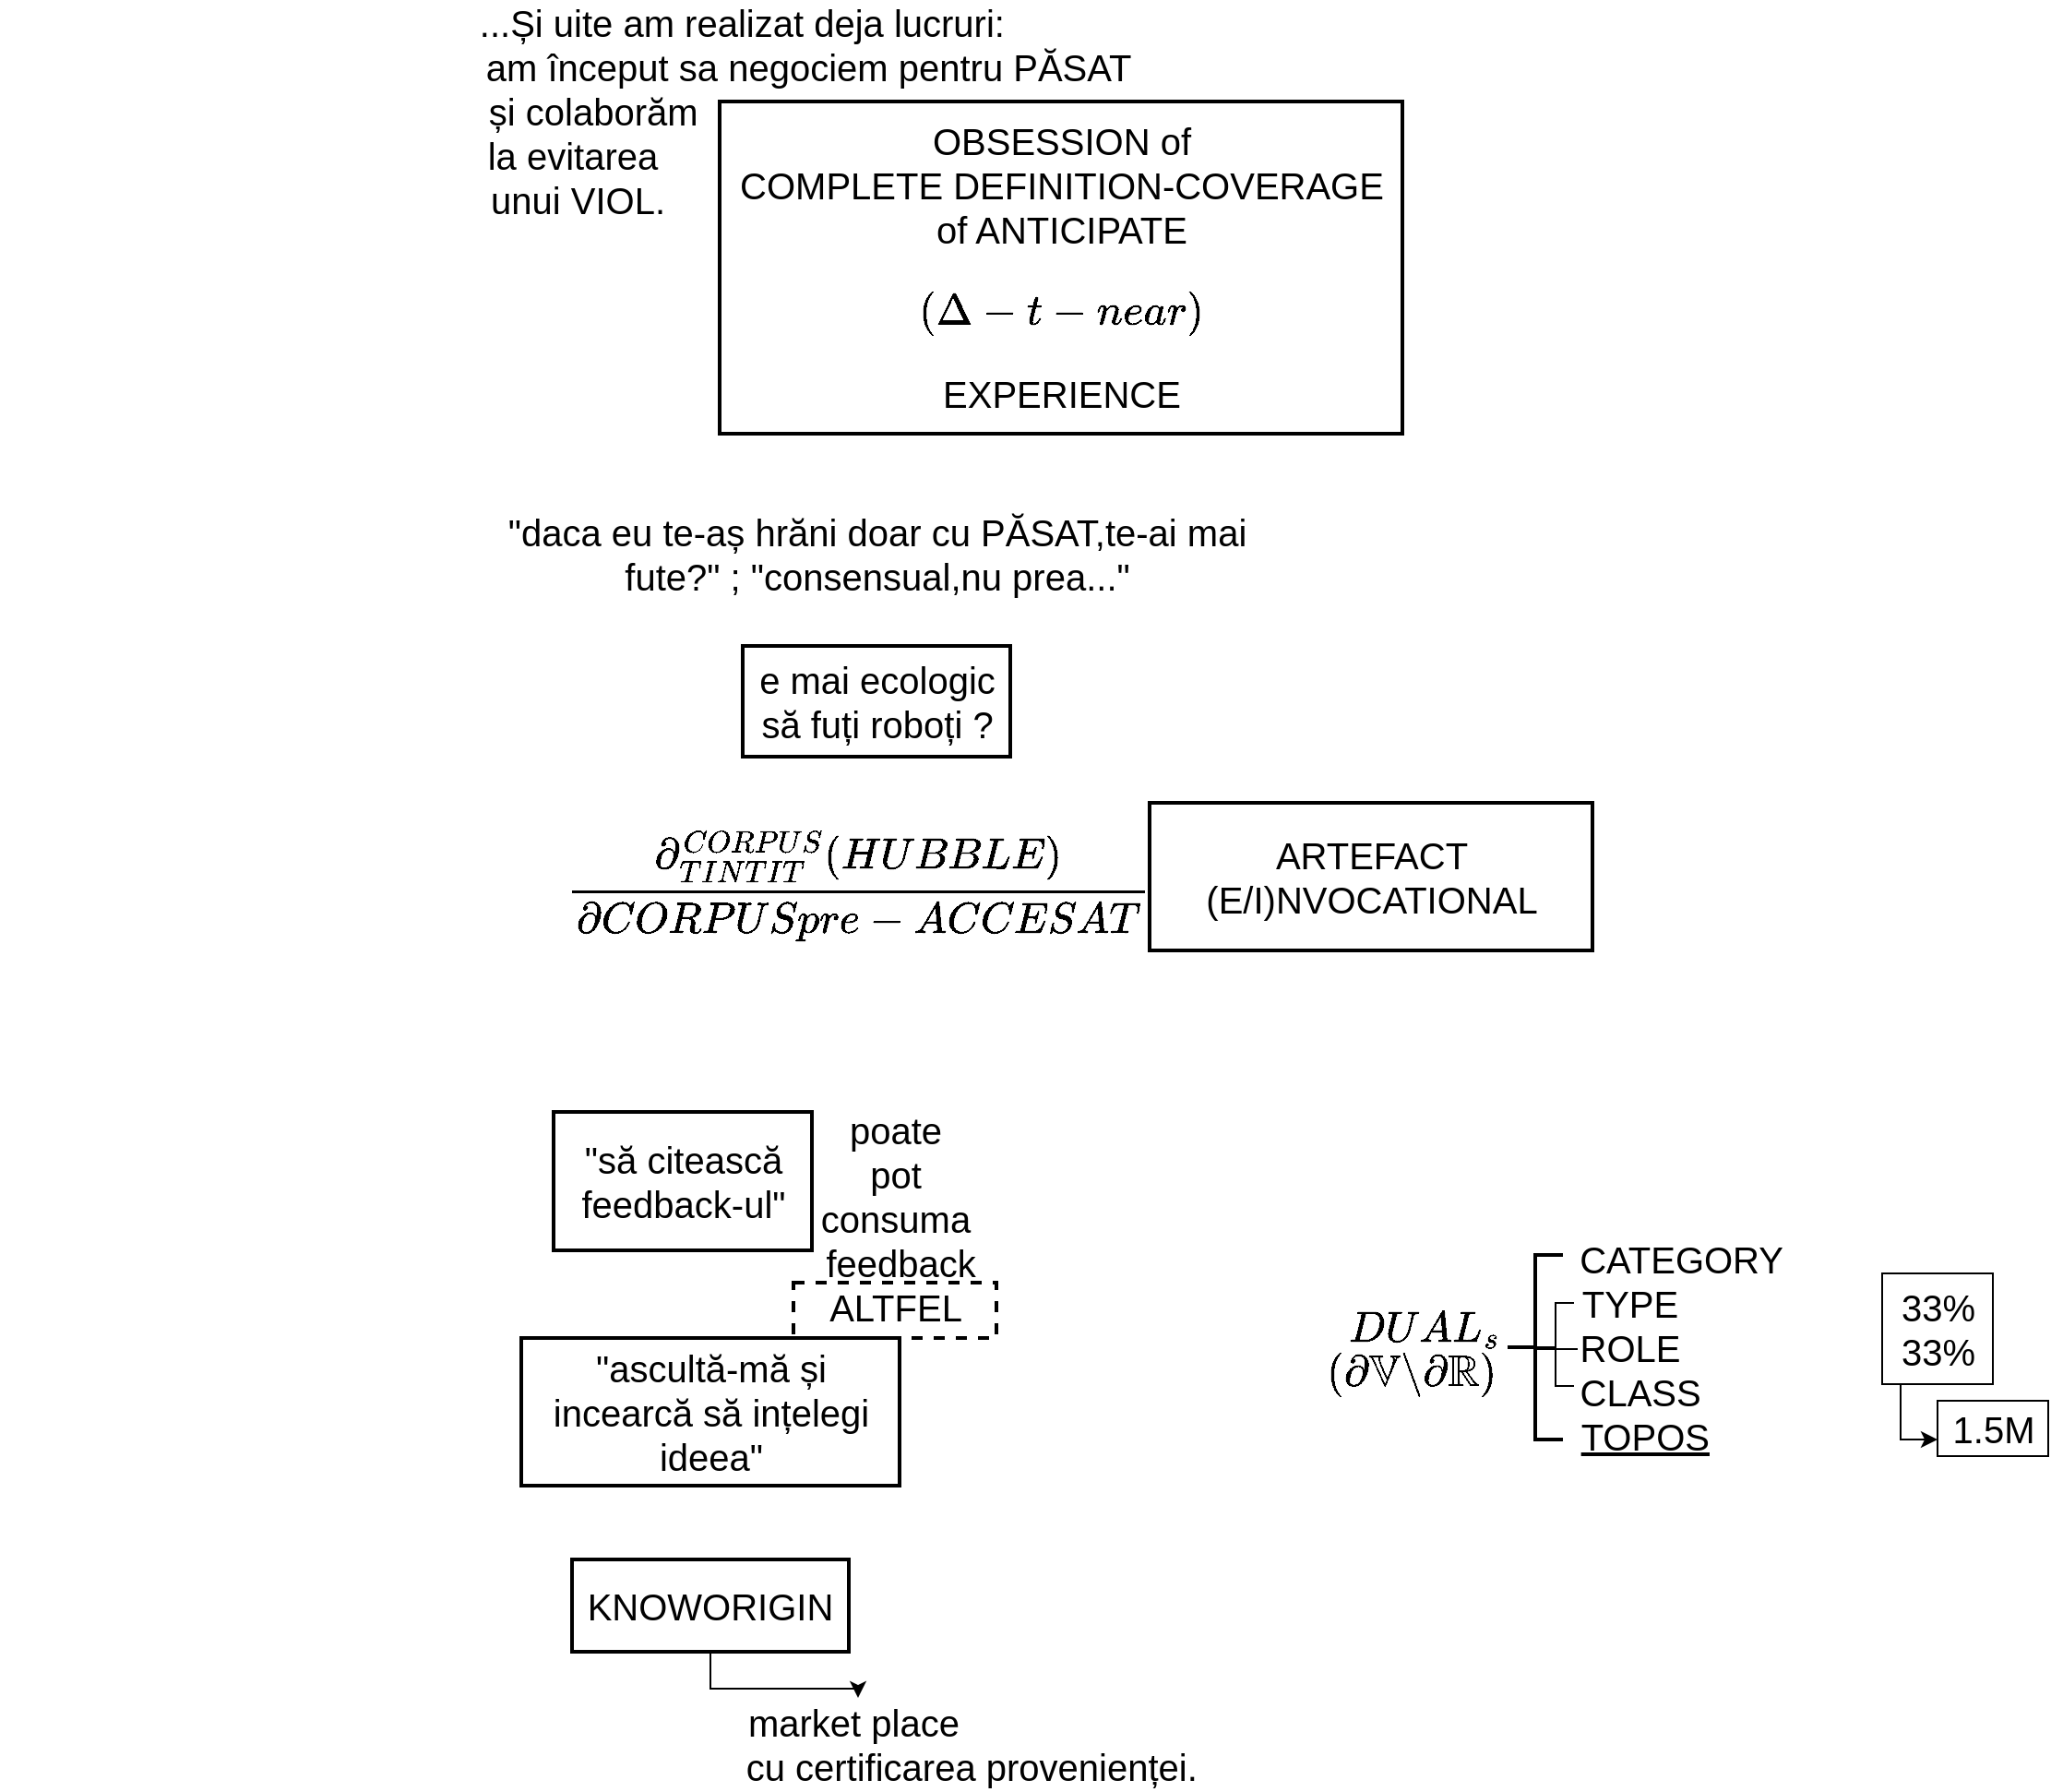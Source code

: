 <mxfile version="17.5.0" type="github">
  <diagram id="54w9TevFvyDa3EaUfBTH" name="Page-1">
    <mxGraphModel dx="1467" dy="705" grid="1" gridSize="10" guides="1" tooltips="1" connect="1" arrows="1" fold="1" page="1" pageScale="1" pageWidth="850" pageHeight="1100" math="1" shadow="0">
      <root>
        <mxCell id="0" />
        <mxCell id="1" parent="0" />
        <mxCell id="HzU8FRFAqulTXBo3en---1" value="&lt;font style=&quot;font-size: 20px&quot;&gt;&amp;nbsp; &amp;nbsp; &amp;nbsp; &amp;nbsp; &amp;nbsp; &amp;nbsp; &amp;nbsp; &amp;nbsp; &amp;nbsp; &amp;nbsp; &amp;nbsp; &amp;nbsp; &amp;nbsp; &amp;nbsp; &amp;nbsp; &amp;nbsp; &amp;nbsp;...Și uite am realizat deja lucruri:&lt;br&gt;&amp;nbsp; &amp;nbsp; &amp;nbsp; &amp;nbsp; &amp;nbsp; &amp;nbsp; &amp;nbsp; &amp;nbsp; &amp;nbsp; &amp;nbsp; &amp;nbsp; &amp;nbsp; &amp;nbsp; &amp;nbsp; &amp;nbsp; &amp;nbsp; &amp;nbsp; &amp;nbsp; &amp;nbsp; &amp;nbsp; &amp;nbsp; &amp;nbsp; &amp;nbsp; am început sa negociem pentru PĂSAT&lt;br&gt;&amp;nbsp; &amp;nbsp; și colaborăm&lt;br&gt;la evitarea&lt;br&gt;&amp;nbsp;unui VIOL.&lt;br&gt;&lt;/font&gt;" style="text;html=1;align=center;verticalAlign=middle;resizable=0;points=[];autosize=1;strokeColor=none;fillColor=none;" parent="1" vertex="1">
          <mxGeometry x="-270" y="100" width="620" height="90" as="geometry" />
        </mxCell>
        <mxCell id="HzU8FRFAqulTXBo3en---2" value="" style="rounded=0;whiteSpace=wrap;html=1;fontSize=20;fillColor=none;strokeWidth=2;" parent="1" vertex="1">
          <mxGeometry x="120" y="140" width="370" height="180" as="geometry" />
        </mxCell>
        <mxCell id="HzU8FRFAqulTXBo3en---4" value="OBSESSION of&lt;br&gt;COMPLETE DEFINITION-COVERAGE&lt;br&gt;of ANTICIPATE $$(\Delta -t-near)$$EXPERIENCE" style="text;html=1;align=center;verticalAlign=middle;resizable=0;points=[];autosize=1;strokeColor=none;fillColor=none;fontSize=20;" parent="1" vertex="1">
          <mxGeometry x="75" y="190" width="460" height="80" as="geometry" />
        </mxCell>
        <mxCell id="HzU8FRFAqulTXBo3en---6" value="&quot;daca eu te-aș hrăni doar cu PĂSAT,te-ai mai&lt;br&gt;fute?&quot; ; &quot;consensual,nu prea...&quot;" style="text;html=1;align=center;verticalAlign=middle;resizable=0;points=[];autosize=1;strokeColor=none;fillColor=none;fontSize=20;" parent="1" vertex="1">
          <mxGeometry x="-5" y="360" width="420" height="50" as="geometry" />
        </mxCell>
        <mxCell id="HzU8FRFAqulTXBo3en---7" value="e mai ecologic&lt;br&gt;să fuți roboți ?" style="text;html=1;align=center;verticalAlign=middle;resizable=0;points=[];autosize=1;strokeColor=none;fillColor=none;fontSize=20;" parent="1" vertex="1">
          <mxGeometry x="135" y="440" width="140" height="50" as="geometry" />
        </mxCell>
        <mxCell id="HzU8FRFAqulTXBo3en---8" value="" style="rounded=0;whiteSpace=wrap;html=1;fontSize=20;strokeWidth=2;fillColor=none;" parent="1" vertex="1">
          <mxGeometry x="132.5" y="435" width="145" height="60" as="geometry" />
        </mxCell>
        <mxCell id="HzU8FRFAqulTXBo3en---9" value="$$\frac{\partial ^{CORPUS}_{TINTIT}(HUBBLE)}{\partial CORPUS pre-ACCESAT}$$" style="text;html=1;align=center;verticalAlign=middle;resizable=0;points=[];autosize=1;strokeColor=none;fillColor=none;fontSize=20;" parent="1" vertex="1">
          <mxGeometry x="-185" y="550" width="760" height="30" as="geometry" />
        </mxCell>
        <mxCell id="HzU8FRFAqulTXBo3en---10" value="" style="rounded=0;whiteSpace=wrap;html=1;fontSize=20;strokeWidth=2;fillColor=none;" parent="1" vertex="1">
          <mxGeometry x="353" y="520" width="240" height="80" as="geometry" />
        </mxCell>
        <mxCell id="HzU8FRFAqulTXBo3en---11" value="ARTEFACT&lt;br&gt;(E/I)NVOCATIONAL" style="text;html=1;align=center;verticalAlign=middle;resizable=0;points=[];autosize=1;strokeColor=none;fillColor=none;fontSize=20;" parent="1" vertex="1">
          <mxGeometry x="378" y="535" width="190" height="50" as="geometry" />
        </mxCell>
        <mxCell id="HzU8FRFAqulTXBo3en---12" value="&quot;să citească&lt;br&gt;feedback-ul&quot;" style="text;html=1;align=center;verticalAlign=middle;resizable=0;points=[];autosize=1;strokeColor=none;fillColor=none;fontSize=20;" parent="1" vertex="1">
          <mxGeometry x="35" y="700" width="130" height="50" as="geometry" />
        </mxCell>
        <mxCell id="HzU8FRFAqulTXBo3en---13" value="" style="rounded=0;whiteSpace=wrap;html=1;fontSize=20;strokeWidth=2;fillColor=none;" parent="1" vertex="1">
          <mxGeometry x="30" y="687.5" width="140" height="75" as="geometry" />
        </mxCell>
        <mxCell id="HzU8FRFAqulTXBo3en---14" value="poate&lt;br&gt;pot&lt;br&gt;consuma &lt;br&gt;&amp;nbsp;feedback&lt;br&gt;ALTFEL" style="text;html=1;align=center;verticalAlign=middle;resizable=0;points=[];autosize=1;strokeColor=none;fillColor=none;fontSize=20;" parent="1" vertex="1">
          <mxGeometry x="165" y="680" width="100" height="130" as="geometry" />
        </mxCell>
        <mxCell id="HzU8FRFAqulTXBo3en---15" value="&quot;ascultă-mă și&lt;br&gt;incearcă să ințelegi&lt;br&gt;ideea&quot;" style="text;html=1;align=center;verticalAlign=middle;resizable=0;points=[];autosize=1;strokeColor=none;fillColor=none;fontSize=20;" parent="1" vertex="1">
          <mxGeometry x="20" y="810" width="190" height="80" as="geometry" />
        </mxCell>
        <mxCell id="HzU8FRFAqulTXBo3en---16" value="" style="rounded=0;whiteSpace=wrap;html=1;fontSize=20;strokeWidth=2;fillColor=none;" parent="1" vertex="1">
          <mxGeometry x="12.5" y="810" width="205" height="80" as="geometry" />
        </mxCell>
        <mxCell id="HzU8FRFAqulTXBo3en---17" value="" style="rounded=0;whiteSpace=wrap;html=1;fontSize=20;strokeWidth=2;fillColor=none;dashed=1;" parent="1" vertex="1">
          <mxGeometry x="160" y="780" width="110" height="30" as="geometry" />
        </mxCell>
        <mxCell id="HzU8FRFAqulTXBo3en---21" style="edgeStyle=orthogonalEdgeStyle;rounded=0;orthogonalLoop=1;jettySize=auto;html=1;fontSize=20;" parent="1" source="HzU8FRFAqulTXBo3en---18" target="HzU8FRFAqulTXBo3en---20" edge="1">
          <mxGeometry relative="1" as="geometry" />
        </mxCell>
        <mxCell id="HzU8FRFAqulTXBo3en---18" value="KNOWORIGIN" style="rounded=0;whiteSpace=wrap;html=1;fontSize=20;strokeWidth=2;fillColor=none;" parent="1" vertex="1">
          <mxGeometry x="40" y="930" width="150" height="50" as="geometry" />
        </mxCell>
        <mxCell id="HzU8FRFAqulTXBo3en---20" value="market place&amp;nbsp;&lt;br&gt;&amp;nbsp; &amp;nbsp; &amp;nbsp; &amp;nbsp; &amp;nbsp; &amp;nbsp; &amp;nbsp; &amp;nbsp; &amp;nbsp; &amp;nbsp; &amp;nbsp; cu certificarea provenienței." style="text;html=1;align=center;verticalAlign=middle;resizable=0;points=[];autosize=1;strokeColor=none;fillColor=none;fontSize=20;" parent="1" vertex="1">
          <mxGeometry x="5" y="1005" width="380" height="50" as="geometry" />
        </mxCell>
        <mxCell id="HzU8FRFAqulTXBo3en---22" value="$$DUAL_s$$" style="text;html=1;align=center;verticalAlign=middle;resizable=0;points=[];autosize=1;strokeColor=none;fillColor=none;fontSize=20;" parent="1" vertex="1">
          <mxGeometry x="437" y="790" width="130" height="30" as="geometry" />
        </mxCell>
        <mxCell id="HzU8FRFAqulTXBo3en---23" value="$$(\partial \mathbb{V} \backslash \partial \mathbb{R})$$" style="text;html=1;align=center;verticalAlign=middle;resizable=0;points=[];autosize=1;strokeColor=none;fillColor=none;fontSize=20;" parent="1" vertex="1">
          <mxGeometry x="240" y="814" width="510" height="30" as="geometry" />
        </mxCell>
        <mxCell id="HzU8FRFAqulTXBo3en---24" value="&amp;nbsp; &amp;nbsp; &amp;nbsp; &amp;nbsp; &amp;nbsp; CATEGORY&lt;br&gt;TYPE&lt;br&gt;ROLE&lt;br&gt;&amp;nbsp; CLASS&lt;br&gt;&amp;nbsp; &amp;nbsp; &lt;u&gt;TOPOS&lt;/u&gt;&amp;nbsp;" style="text;html=1;align=center;verticalAlign=middle;resizable=0;points=[];autosize=1;strokeColor=none;fillColor=none;fontSize=20;" parent="1" vertex="1">
          <mxGeometry x="523" y="750" width="180" height="130" as="geometry" />
        </mxCell>
        <mxCell id="HzU8FRFAqulTXBo3en---25" value="" style="strokeWidth=2;html=1;shape=mxgraph.flowchart.annotation_2;align=left;labelPosition=right;pointerEvents=1;fontSize=20;fillColor=none;" parent="1" vertex="1">
          <mxGeometry x="547" y="765" width="30" height="100" as="geometry" />
        </mxCell>
        <mxCell id="HzU8FRFAqulTXBo3en---27" value="" style="endArrow=none;html=1;rounded=0;fontSize=20;" parent="1" edge="1">
          <mxGeometry width="50" height="50" relative="1" as="geometry">
            <mxPoint x="563" y="815" as="sourcePoint" />
            <mxPoint x="583" y="791" as="targetPoint" />
            <Array as="points">
              <mxPoint x="573" y="815" />
              <mxPoint x="573" y="801" />
              <mxPoint x="573" y="791" />
            </Array>
          </mxGeometry>
        </mxCell>
        <mxCell id="HzU8FRFAqulTXBo3en---28" value="" style="endArrow=none;html=1;rounded=0;fontSize=20;" parent="1" edge="1">
          <mxGeometry width="50" height="50" relative="1" as="geometry">
            <mxPoint x="583" y="836" as="sourcePoint" />
            <mxPoint x="563" y="816" as="targetPoint" />
            <Array as="points">
              <mxPoint x="573" y="836" />
              <mxPoint x="573" y="816" />
            </Array>
          </mxGeometry>
        </mxCell>
        <mxCell id="HzU8FRFAqulTXBo3en---29" value="" style="endArrow=none;html=1;rounded=0;fontSize=20;" parent="1" edge="1">
          <mxGeometry width="50" height="50" relative="1" as="geometry">
            <mxPoint x="565" y="816" as="sourcePoint" />
            <mxPoint x="585" y="816" as="targetPoint" />
          </mxGeometry>
        </mxCell>
        <mxCell id="HCK8ox8nmWQCaD7KgeZq-3" value="33%&lt;br&gt;33%" style="text;html=1;align=center;verticalAlign=middle;resizable=0;points=[];autosize=1;strokeColor=none;fillColor=none;fontSize=20;" vertex="1" parent="1">
          <mxGeometry x="750" y="780" width="60" height="50" as="geometry" />
        </mxCell>
        <mxCell id="HCK8ox8nmWQCaD7KgeZq-4" value="" style="rounded=0;whiteSpace=wrap;html=1;fontSize=20;fillColor=none;" vertex="1" parent="1">
          <mxGeometry x="750" y="775" width="60" height="60" as="geometry" />
        </mxCell>
        <mxCell id="HCK8ox8nmWQCaD7KgeZq-5" value="1.5M" style="text;html=1;align=center;verticalAlign=middle;resizable=0;points=[];autosize=1;strokeColor=none;fillColor=none;fontSize=20;" vertex="1" parent="1">
          <mxGeometry x="780" y="844" width="60" height="30" as="geometry" />
        </mxCell>
        <mxCell id="HCK8ox8nmWQCaD7KgeZq-6" value="" style="rounded=0;whiteSpace=wrap;html=1;fontSize=20;fillColor=none;" vertex="1" parent="1">
          <mxGeometry x="780" y="844" width="60" height="30" as="geometry" />
        </mxCell>
        <mxCell id="HCK8ox8nmWQCaD7KgeZq-7" value="" style="endArrow=classic;html=1;rounded=0;fontSize=20;" edge="1" parent="1">
          <mxGeometry width="50" height="50" relative="1" as="geometry">
            <mxPoint x="760" y="835" as="sourcePoint" />
            <mxPoint x="780" y="865" as="targetPoint" />
            <Array as="points">
              <mxPoint x="760" y="865" />
            </Array>
          </mxGeometry>
        </mxCell>
      </root>
    </mxGraphModel>
  </diagram>
</mxfile>
